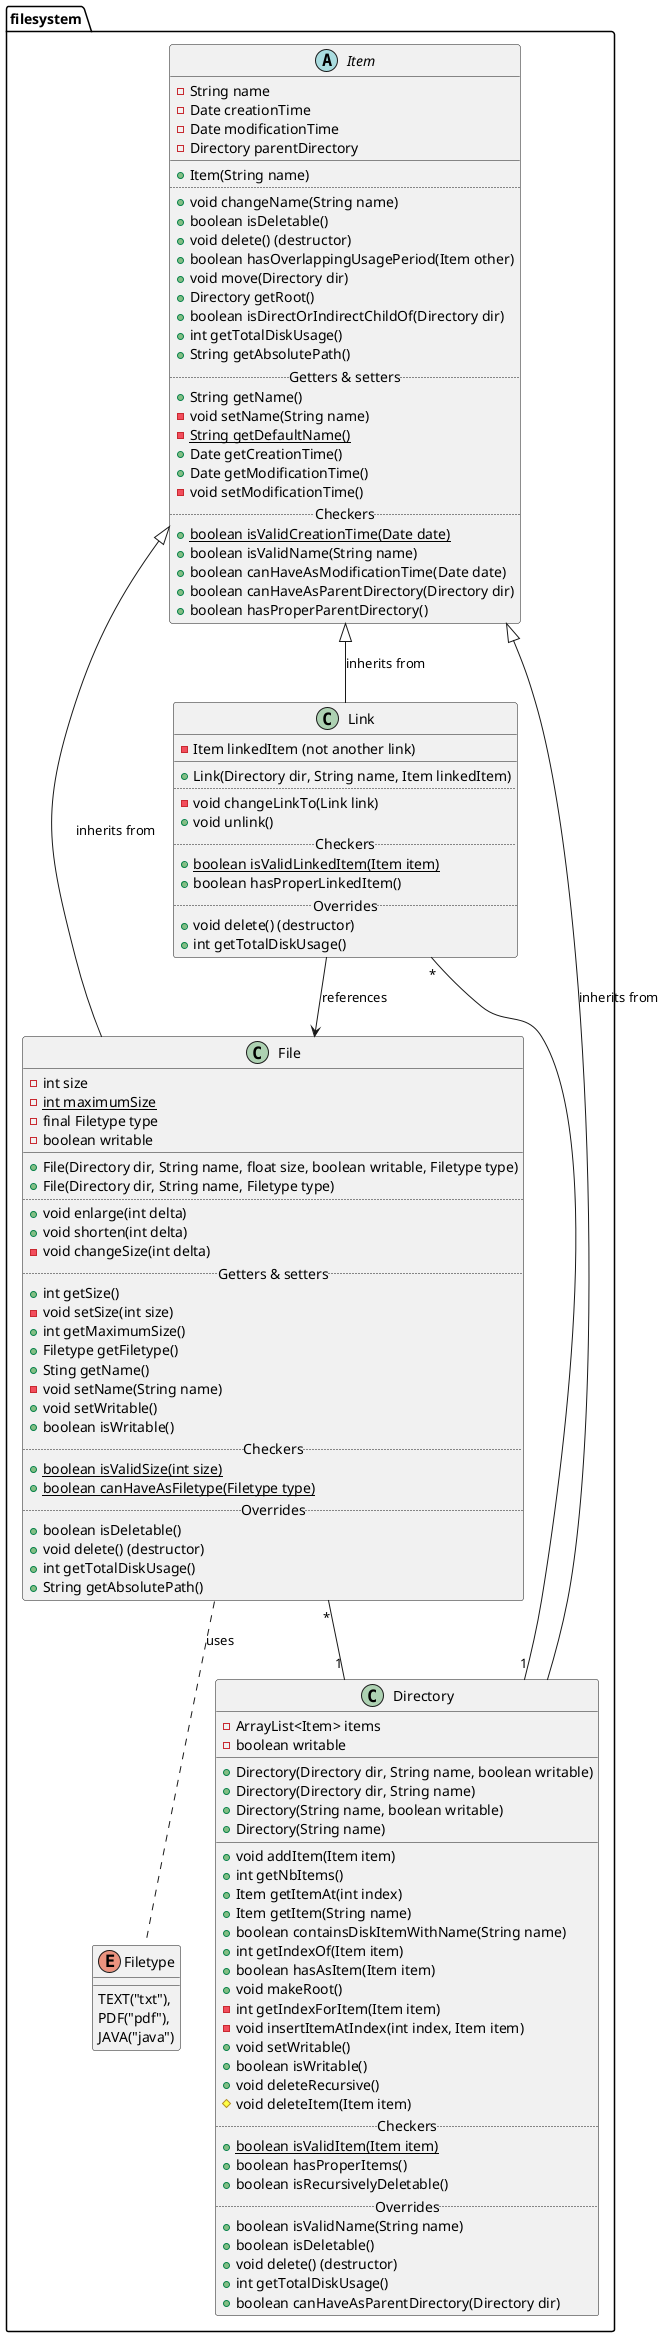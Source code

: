 @startuml

package filesystem {

abstract Item {
    - String name
    - Date creationTime
    - Date modificationTime
    - Directory parentDirectory
__
    + Item(String name)
..
    + void changeName(String name)
    + boolean isDeletable()
    + void delete() (destructor)
    + boolean hasOverlappingUsagePeriod(Item other)
    + void move(Directory dir)
    + Directory getRoot()
    + boolean isDirectOrIndirectChildOf(Directory dir)
    + int getTotalDiskUsage()
    + String getAbsolutePath()
..Getters & setters..
    + String getName()
    - void setName(String name)
    - {static} String getDefaultName()
    + Date getCreationTime()
    + Date getModificationTime()
    - void setModificationTime()
..Checkers..
    + {static} boolean isValidCreationTime(Date date)
    + boolean isValidName(String name)
    + boolean canHaveAsModificationTime(Date date)
    + boolean canHaveAsParentDirectory(Directory dir)
    + boolean hasProperParentDirectory()
}

class File {
    - int size
    - {static} int maximumSize
    - final Filetype type
    - boolean writable
__
    + File(Directory dir, String name, float size, boolean writable, Filetype type)
    + File(Directory dir, String name, Filetype type)
..
    + void enlarge(int delta)
    + void shorten(int delta)
    - void changeSize(int delta)
..Getters & setters..
    + int getSize()
    - void setSize(int size)
    + int getMaximumSize()
    + Filetype getFiletype()
    + Sting getName()
    - void setName(String name)
    + void setWritable()
    + boolean isWritable()
..Checkers..
    + {static} boolean isValidSize(int size)
    + {static} boolean canHaveAsFiletype(Filetype type)
..Overrides..
    + boolean isDeletable()
    + void delete() (destructor)
    + int getTotalDiskUsage()
    + String getAbsolutePath()
}

enum Filetype {
    TEXT("txt"),
    PDF("pdf"),
    JAVA("java")
}

class Directory {
    - ArrayList<Item> items
    - boolean writable
__
    + Directory(Directory dir, String name, boolean writable)
    + Directory(Directory dir, String name)
    + Directory(String name, boolean writable)
    + Directory(String name)
__
    + void addItem(Item item)
    + int getNbItems()
    + Item getItemAt(int index)
    + Item getItem(String name)
    + boolean containsDiskItemWithName(String name)
    + int getIndexOf(Item item)
    + boolean hasAsItem(Item item)
    + void makeRoot()
    - int getIndexForItem(Item item)
    - void insertItemAtIndex(int index, Item item)
    + void setWritable()
    + boolean isWritable()
    + void deleteRecursive()
    # void deleteItem(Item item)
..Checkers..
    + {static} boolean isValidItem(Item item)
    + boolean hasProperItems()
    + boolean isRecursivelyDeletable()
.. Overrides ..
    + boolean isValidName(String name)
    + boolean isDeletable()
    + void delete() (destructor)
    + int getTotalDiskUsage()
    + boolean canHaveAsParentDirectory(Directory dir)
}

class Link {
    - Item linkedItem (not another link)
__
    + Link(Directory dir, String name, Item linkedItem)
..
    - void changeLinkTo(Link link)
    + void unlink()
..Checkers..
    + {static} boolean isValidLinkedItem(Item item)
    + boolean hasProperLinkedItem()
..Overrides..
    + void delete() (destructor)
    + int getTotalDiskUsage()
}

Item <|-- Link: inherits from
Item <|-- File: inherits from
Item <|-- Directory: inherits from

File .. Filetype: uses

Link --> File: references
Link "*" -- "1" Directory
File "*" -- "1" Directory

}

@enduml
